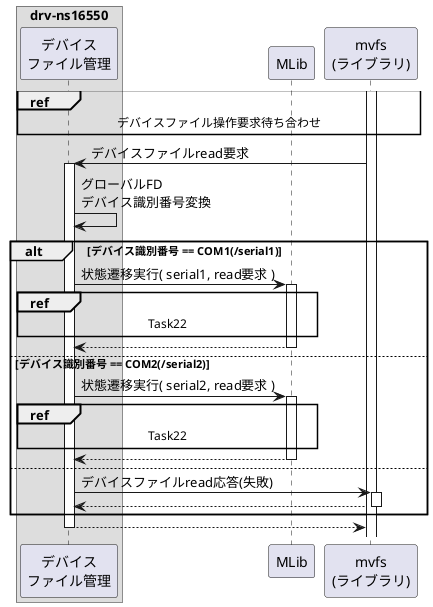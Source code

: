 @startuml

box "drv-ns16550"
    participant "デバイス\nファイル管理" as filemng
end box
participant "MLib"               as mlib
participant "mvfs\n(ライブラリ)" as libmvfs

activate libmvfs
ref over filemng, libmvfs
    デバイスファイル操作要求待ち合わせ
end ref

filemng <- libmvfs: デバイスファイルread要求
activate filemng

filemng -> filemng: グローバルFD\nデバイス識別番号変換

alt デバイス識別番号 == COM1(/serial1)
    filemng -> mlib: 状態遷移実行( serial1, read要求 )
    activate mlib
    ref over filemng, mlib
        Task22
    end ref
    filemng <-- mlib:
    deactivate mlib

else デバイス識別番号 == COM2(/serial2)
    filemng -> mlib: 状態遷移実行( serial2, read要求 )
    activate mlib
    ref over filemng, mlib
        Task22
    end ref
    filemng <-- mlib:
    deactivate mlib

else
    filemng -> libmvfs: デバイスファイルread応答(失敗)
    activate libmvfs
    filemng <-- libmvfs:
    deactivate libmvfs

end alt

filemng --> libmvfs:
deactivate filemng

@enduml

